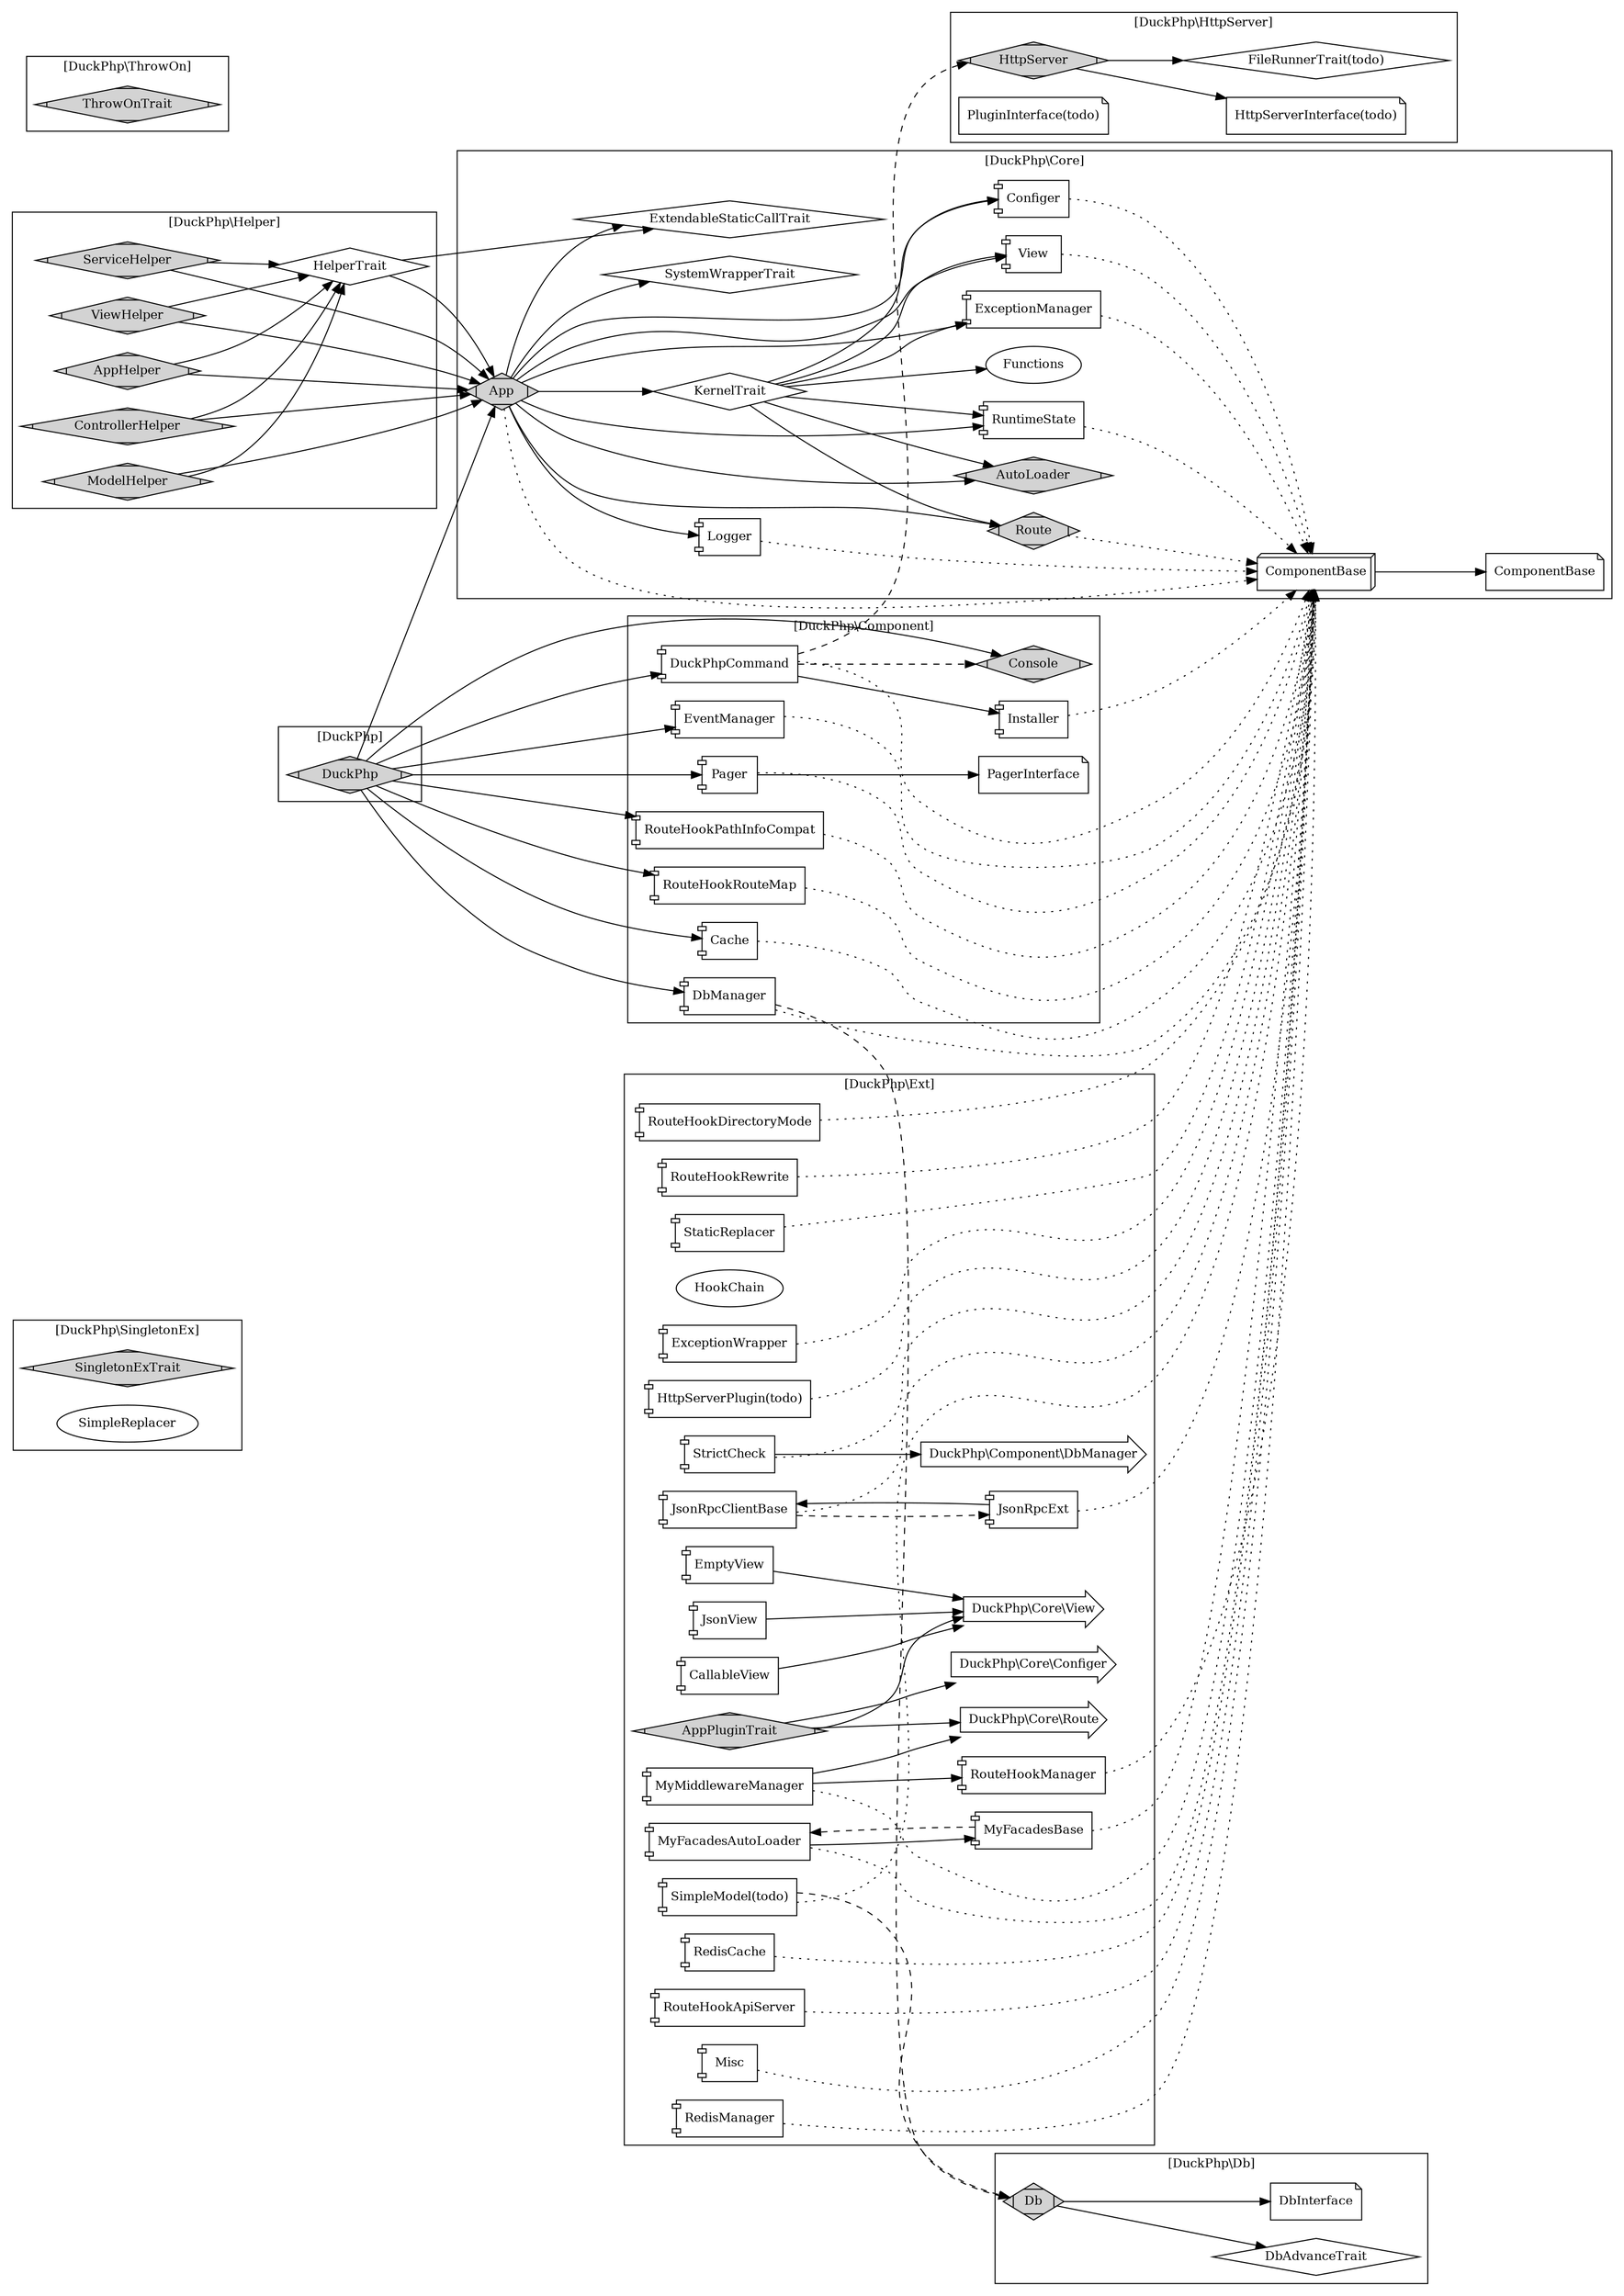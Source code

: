 digraph DuckPhp{
/* This is a graphviz file */
graph [rankdir = "LR";fontsize="12";];
node [fontsize="12";];

subgraph cluster_SingletonEx {
    label = "[DuckPhp\\SingletonEx]";

    SingletonExTrait [shape=Mdiamond;style=filled];
    SimpleReplacer [label="SimpleReplacer"];
}

subgraph cluster_Core {
    
    label = "[DuckPhp\\Core]";

    App [label="App";shape=Mdiamond;style=filled]; 
    KernelTrait [label="KernelTrait";shape="diamond"];
    AutoLoader [label="AutoLoader";shape=Mdiamond;style=filled];
    ExceptionManager [label="ExceptionManager";shape="component"];
    View [label="View";shape="component"];
    Configer [label="Configer";shape="component"];
    Logger [label="Logger";shape="component"];
    Route [label="Route";shape=Mdiamond;style=filled];
    RuntimeState [label="RuntimeState";shape="component"];
    SystemWrapperTrait [label="SystemWrapperTrait";shape=diamond];

    ExtendableStaticCallTrait [label="ExtendableStaticCallTrait";shape=diamond];
    
    ComponentInterface [label="ComponentBase";shape=note];
    ComponentBase [label="ComponentBase";shape=box3d];
    Functions [label="Functions"];


    KernelTrait -> AutoLoader ;
    KernelTrait -> Configer;
    KernelTrait -> ExceptionManager;
    KernelTrait -> Route;
    KernelTrait -> RuntimeState;
    KernelTrait -> View;
    KernelTrait -> Functions;

    App -> KernelTrait;
    App -> ExtendableStaticCallTrait;
    App -> SystemWrapperTrait;
    App -> AutoLoader;
    App -> Configer;
    App -> Logger;
    App -> ExceptionManager;
    App -> Route;
    App -> RuntimeState;
    App -> View;
    
    App -> ComponentBase [style="dotted"];

    
    ExceptionManager -> ComponentBase [style="dotted"];
    Configer -> ComponentBase [style="dotted"];
    Route -> ComponentBase [style="dotted"];
    RuntimeState -> ComponentBase [style="dotted"];
    View -> ComponentBase [style="dotted"];
    Logger -> ComponentBase [style="dotted"];
    
    ComponentBase -> ComponentInterface;
}

subgraph cluster_Helper {
    
    label = "[DuckPhp\\Helper]";
    
    AppHelper [label="AppHelper";shape=Mdiamond;style=filled];
    ControllerHelper [label="ControllerHelper";shape=Mdiamond;style=filled];
    ModelHelper [label="ModelHelper";shape=Mdiamond;style=filled];
    ServiceHelper [label="ServiceHelper";shape=Mdiamond;style=filled];
    ViewHelper [label="ViewHelper";shape=Mdiamond;style=filled];
    HelperTrait [label="HelperTrait";shape=diamond];
    
    AppHelper -> App; 
    ControllerHelper -> App; 
    ModelHelper -> App; 
    ServiceHelper -> App; 
    ViewHelper -> App; 
    HelperTrait -> App;
    HelperTrait -> ExtendableStaticCallTrait ;
    
    AppHelper -> HelperTrait; 
    ControllerHelper -> HelperTrait; 
    ModelHelper -> HelperTrait; 
    ServiceHelper -> HelperTrait; 
    ViewHelper -> HelperTrait; 

}

subgraph cluster_Db {
    label = "[DuckPhp\\Db]";

    Db_Db [label="Db";shape=Mdiamond;style=filled];
    Db_DbAdvanceTrait [label="DbAdvanceTrait";shape=diamond];
    Db_DbInterface [label="DbInterface";shape=note];
    
    Db_Db -> Db_DbAdvanceTrait;
    Db_Db -> Db_DbInterface;
}
subgraph cluster_HttpServer {
    label = "[DuckPhp\\HttpServer]";

    HttpServer [label="HttpServer";shape=Mdiamond;style=filled];
    HttpServerInterface [label="HttpServerInterface(todo)";shape="note"];
    HttpServerPluginInterface [label="PluginInterface(todo)";shape="note"];
    FileRunnerTrait [label="FileRunnerTrait(todo)";shape="diamond"];

    HttpServer -> HttpServerInterface;
    HttpServer -> FileRunnerTrait;
}

subgraph cluster_Component {

    label = "[DuckPhp\\Component]";

    Cache[shape="component"];
    Console[shape=Mdiamond;style=filled];
    DbManager[shape="component"];
    DuckPhpCommand[shape="component"];
    EventManager[shape="component"];
    Installer [shape="component"];
    Pager[shape="component"];
    PagerInterface [shape=note];
    RouteHookPathInfoCompat[shape="component"];
    RouteHookRouteMap[shape="component"];
    Cache -> ComponentBase [style="dotted"];
    DuckPhpCommand -> ComponentBase [style="dotted"];
    DbManager -> ComponentBase [style="dotted"];
    EventManager -> ComponentBase [style="dotted"];
    Installer -> ComponentBase [style="dotted"];
    Pager -> ComponentBase [style="dotted"];
    RouteHookPathInfoCompat -> ComponentBase [style="dotted"];
    RouteHookRouteMap -> ComponentBase [style="dotted"];

    /*Console -> DuckPhpCommand [style="invis"]; */
    DuckPhpCommand -> Console [style="dashed"]; 
    DuckPhpCommand -> Installer; 
    DuckPhpCommand -> HttpServer [style="dashed"]; 
    DbManager -> Db_Db [style="dashed"]; 

    Pager -> PagerInterface; 
}

subgraph cluster_DuckPhp {
    label = "[DuckPhp]";
    node [style=filled];

    DuckPhp -> App;

    DuckPhp -> RouteHookRouteMap;
    DuckPhp -> Pager;
    DuckPhp -> DbManager;
    DuckPhp -> EventManager;
    DuckPhp -> RouteHookPathInfoCompat;
    DuckPhp -> Cache;
    DuckPhp -> Console;
    DuckPhp -> DuckPhpCommand; 

    DuckPhp [shape=Mdiamond];
}


subgraph cluster_ThrowOn {
    label = "[DuckPhp\\ThrowOn]";

    ThrowOnTrait [shape="Mdiamond";style="filled"];
}

subgraph cluster_Ext {
    label = "[DuckPhp\\Ext]";

    CallableView[shape="component"];
    EmptyView[shape="component"];
    ExceptionWrapper [shape="component"];
    ExceptionWrapper [shape="component"];
    HookChain;
    HttpServerPlugin[label="HttpServerPlugin(todo)";shape="component"];
    JsonRpcClientBase [shape="component"];
    JsonRpcExt [shape="component"];
    JsonView [shape="component"];
    Misc[shape="component"];
    MyFacadesAutoLoader[shape="component"];
    MyFacadesBase [shape="component"];
    MyMiddlewareManager [shape="component"];
    
    RedisManager[shape="component"];
    RedisCache[shape="component"];
    RouteHookApiServer[shape="component"];
    RouteHookDirectoryMode[shape="component"];
    RouteHookManager[shape="component"];
    RouteHookRewrite[shape="component"];
    SimpleModel [label="SimpleModel(todo)";shape="component"];
    StaticReplacer [shape="component"];
    StrictCheck[shape="component"];

    X_Core_Configer[label="DuckPhp\\Core\\Configer",shape="rarrow"];
    X_Core_Route[label="DuckPhp\\Core\\Route",shape="rarrow"];
    X_Core_View[label="DuckPhp\\Core\\View",shape="rarrow"];
    X_DbManager[label="DuckPhp\\Component\\DbManager",shape="rarrow"];


    ExceptionWrapper -> ComponentBase [style="dotted"];
    HttpServerPlugin -> ComponentBase [style="dotted"];
    JsonRpcExt -> ComponentBase [style="dotted"];
    Misc -> ComponentBase [style="dotted"];
    MyFacadesBase -> ComponentBase [style="dotted"];
    MyFacadesAutoLoader -> ComponentBase [style="dotted"];
    MyMiddlewareManager -> ComponentBase [style="dotted"];
    RedisManager -> ComponentBase [style="dotted"];
    RedisCache -> ComponentBase [style="dotted"];
    RouteHookApiServer -> ComponentBase [style="dotted"];
    RouteHookDirectoryMode -> ComponentBase [style="dotted"];
    RouteHookManager -> ComponentBase [style="dotted"];
    RouteHookRewrite -> ComponentBase [style="dotted"];
    SimpleModel -> ComponentBase [style="dotted"];
    StaticReplacer -> ComponentBase [style="dotted"];
    StrictCheck -> ComponentBase [style="dotted"];
    
    CallableView ->X_Core_View[style="solid"];
    EmptyView -> X_Core_View[style="solid"];
    MyFacadesBase -> MyFacadesAutoLoader [style="dashed"];
    MyFacadesAutoLoader -> MyFacadesBase;
    MyMiddlewareManager -> RouteHookManager;
    MyMiddlewareManager -> X_Core_Route;
    JsonRpcExt ->JsonRpcClientBase;
    JsonRpcClientBase ->JsonRpcExt[style="dashed"];
    JsonRpcClientBase -> ComponentBase [style="dotted"];
    JsonView -> X_Core_View[style="solid"];

    SimpleModel ->Db_Db [style="dashed"];
    StrictCheck -> X_DbManager[style="solid"];
    
    AppPluginTrait [shape=Mdiamond;style=filled];
    AppPluginTrait -> X_Core_Configer;
    AppPluginTrait -> X_Core_View;
    AppPluginTrait -> X_Core_Route;


}

}
